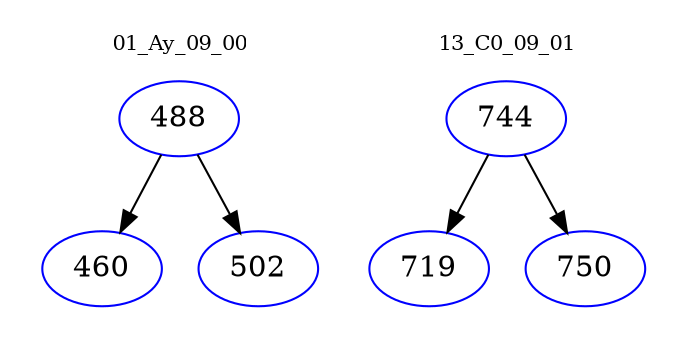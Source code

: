 digraph{
subgraph cluster_0 {
color = white
label = "01_Ay_09_00";
fontsize=10;
T0_488 [label="488", color="blue"]
T0_488 -> T0_460 [color="black"]
T0_460 [label="460", color="blue"]
T0_488 -> T0_502 [color="black"]
T0_502 [label="502", color="blue"]
}
subgraph cluster_1 {
color = white
label = "13_C0_09_01";
fontsize=10;
T1_744 [label="744", color="blue"]
T1_744 -> T1_719 [color="black"]
T1_719 [label="719", color="blue"]
T1_744 -> T1_750 [color="black"]
T1_750 [label="750", color="blue"]
}
}
